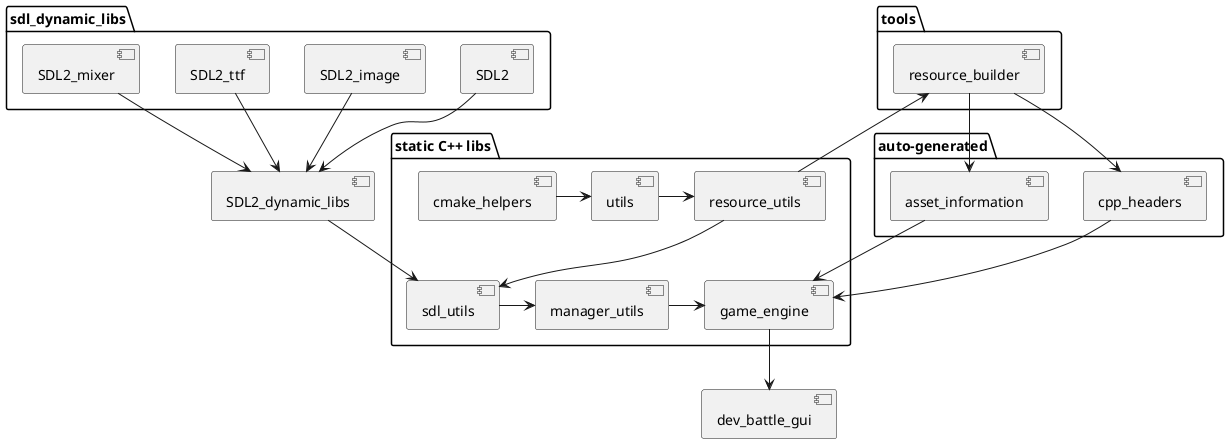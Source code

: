 @startuml
package "static C++ libs" {
  [cmake_helpers]
  [utils]
  [resource_utils]
  [sdl_utils]
  [manager_utils]
  [game_engine]
}

package "tools" {
  [resource_builder]
}

package "auto-generated" {
  [cpp_headers]
  [asset_information]
}

package "sdl_dynamic_libs" {
  [SDL2]
  [SDL2_image]
  [SDL2_ttf]
  [SDL2_mixer]
}

[SDL2_dynamic_libs]

[dev_battle_gui]

' START libs & tools
cmake_helpers -> utils
utils -> resource_utils
resource_utils --> sdl_utils
sdl_utils -> manager_utils
manager_utils -> game_engine

resource_utils --> resource_builder
resource_builder --> asset_information
resource_builder --> cpp_headers
asset_information --> game_engine
cpp_headers --> game_engine
' END libs & tools

game_engine --> dev_battle_gui

SDL2 --> SDL2_dynamic_libs
SDL2_image --> SDL2_dynamic_libs
SDL2_ttf --> SDL2_dynamic_libs
SDL2_mixer --> SDL2_dynamic_libs

SDL2_dynamic_libs --> sdl_utils

@enduml